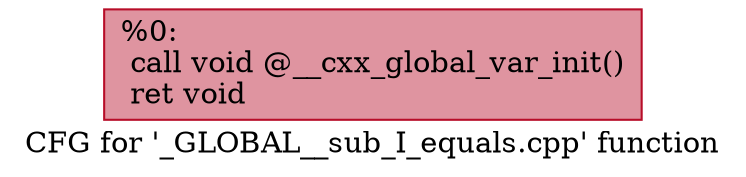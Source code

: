 digraph "CFG for '_GLOBAL__sub_I_equals.cpp' function" {
	label="CFG for '_GLOBAL__sub_I_equals.cpp' function";

	Node0x15a402709e0 [shape=record,color="#b70d28ff", style=filled, fillcolor="#b70d2870",label="{%0:\l  call void @__cxx_global_var_init()\l  ret void\l}"];
}
